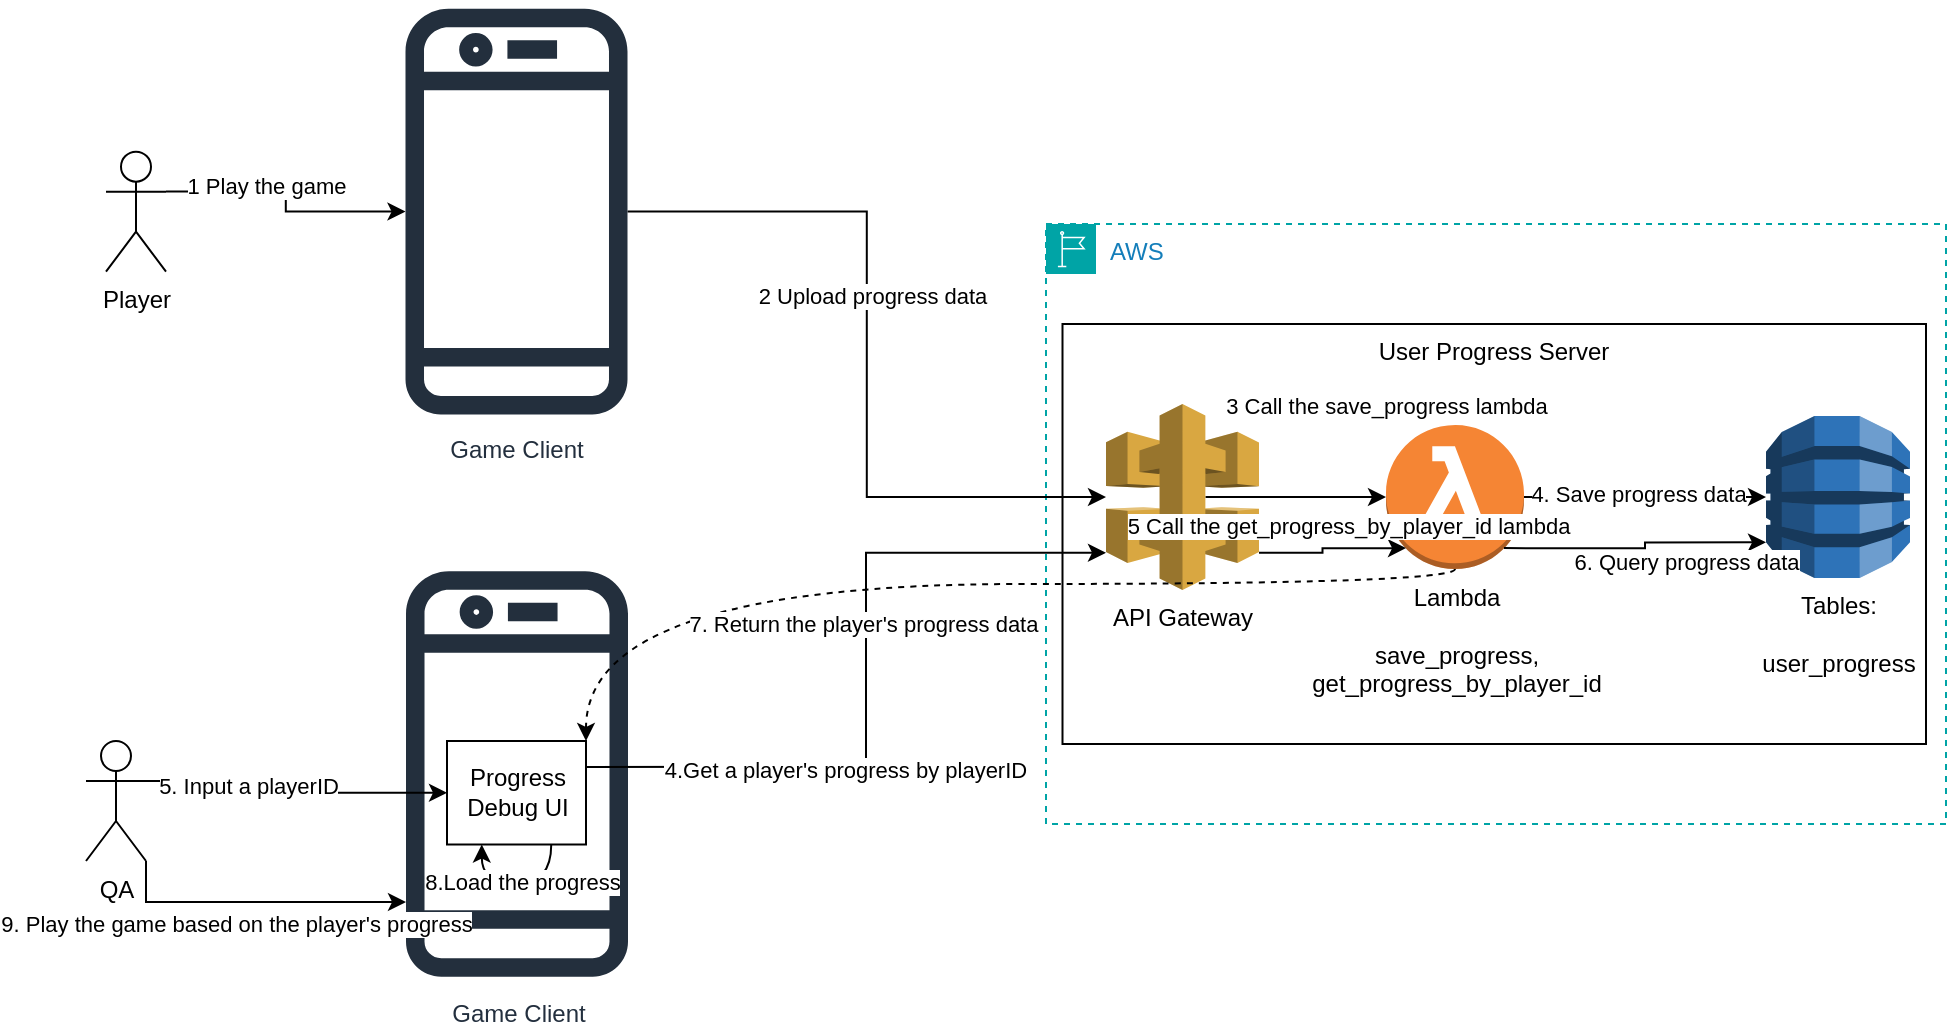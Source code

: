 <mxfile version="26.0.2">
  <diagram name="Page-1" id="GxO4DzfJPCLEWfdv5AIp">
    <mxGraphModel dx="2261" dy="725" grid="1" gridSize="10" guides="1" tooltips="1" connect="1" arrows="1" fold="1" page="1" pageScale="1" pageWidth="827" pageHeight="1169" math="0" shadow="0">
      <root>
        <mxCell id="0" />
        <mxCell id="1" parent="0" />
        <mxCell id="nZfUMRDImMn_VAjpD-_a-1" value="AWS" style="points=[[0,0],[0.25,0],[0.5,0],[0.75,0],[1,0],[1,0.25],[1,0.5],[1,0.75],[1,1],[0.75,1],[0.5,1],[0.25,1],[0,1],[0,0.75],[0,0.5],[0,0.25]];outlineConnect=0;gradientColor=none;html=1;whiteSpace=wrap;fontSize=12;fontStyle=0;container=1;pointerEvents=0;collapsible=0;recursiveResize=0;shape=mxgraph.aws4.group;grIcon=mxgraph.aws4.group_region;strokeColor=#00A4A6;fillColor=none;verticalAlign=top;align=left;spacingLeft=30;fontColor=#147EBA;dashed=1;" parent="1" vertex="1">
          <mxGeometry x="520" y="150" width="450" height="300" as="geometry" />
        </mxCell>
        <mxCell id="AVbySlQ4fHWuwLLzPywg-11" value="User Progress Server" style="rounded=0;whiteSpace=wrap;html=1;verticalAlign=top;" parent="nZfUMRDImMn_VAjpD-_a-1" vertex="1">
          <mxGeometry x="8.25" y="50" width="431.75" height="210" as="geometry" />
        </mxCell>
        <mxCell id="nZfUMRDImMn_VAjpD-_a-8" style="edgeStyle=orthogonalEdgeStyle;rounded=0;orthogonalLoop=1;jettySize=auto;html=1;exitX=0.65;exitY=0.5;exitDx=0;exitDy=0;exitPerimeter=0;" parent="nZfUMRDImMn_VAjpD-_a-1" source="nZfUMRDImMn_VAjpD-_a-2" target="nZfUMRDImMn_VAjpD-_a-5" edge="1">
          <mxGeometry relative="1" as="geometry" />
        </mxCell>
        <mxCell id="HrLIsz2yKfnk_InutHty-8" value="3 Call the save_progress lambda" style="edgeLabel;html=1;align=center;verticalAlign=middle;resizable=0;points=[];" vertex="1" connectable="0" parent="nZfUMRDImMn_VAjpD-_a-8">
          <mxGeometry x="0.18" y="4" relative="1" as="geometry">
            <mxPoint x="37" y="-42" as="offset" />
          </mxGeometry>
        </mxCell>
        <mxCell id="nZfUMRDImMn_VAjpD-_a-2" value="API Gateway" style="outlineConnect=0;dashed=0;verticalLabelPosition=bottom;verticalAlign=top;align=center;html=1;shape=mxgraph.aws3.api_gateway;fillColor=#D9A741;gradientColor=none;" parent="nZfUMRDImMn_VAjpD-_a-1" vertex="1">
          <mxGeometry x="30" y="90" width="76.5" height="93" as="geometry" />
        </mxCell>
        <mxCell id="nZfUMRDImMn_VAjpD-_a-9" style="edgeStyle=orthogonalEdgeStyle;rounded=0;orthogonalLoop=1;jettySize=auto;html=1;exitX=1;exitY=0.5;exitDx=0;exitDy=0;exitPerimeter=0;" parent="nZfUMRDImMn_VAjpD-_a-1" source="nZfUMRDImMn_VAjpD-_a-5" target="nZfUMRDImMn_VAjpD-_a-6" edge="1">
          <mxGeometry relative="1" as="geometry" />
        </mxCell>
        <mxCell id="AVbySlQ4fHWuwLLzPywg-2" value="4. Save progress data" style="edgeLabel;html=1;align=center;verticalAlign=middle;resizable=0;points=[];" parent="nZfUMRDImMn_VAjpD-_a-9" vertex="1" connectable="0">
          <mxGeometry x="-0.086" y="3" relative="1" as="geometry">
            <mxPoint x="1" y="1" as="offset" />
          </mxGeometry>
        </mxCell>
        <mxCell id="nZfUMRDImMn_VAjpD-_a-5" value="Lambda&lt;div&gt;&lt;br&gt;&lt;/div&gt;&lt;div&gt;save_progress,&lt;/div&gt;&lt;div&gt;get_progress_by_player_id&lt;/div&gt;" style="outlineConnect=0;dashed=0;verticalLabelPosition=bottom;verticalAlign=top;align=center;html=1;shape=mxgraph.aws3.lambda_function;fillColor=#F58534;gradientColor=none;" parent="nZfUMRDImMn_VAjpD-_a-1" vertex="1">
          <mxGeometry x="170" y="100.5" width="69" height="72" as="geometry" />
        </mxCell>
        <mxCell id="nZfUMRDImMn_VAjpD-_a-6" value="Tables:&lt;div&gt;&lt;br&gt;&lt;/div&gt;&lt;div&gt;user_progress&lt;/div&gt;" style="outlineConnect=0;dashed=0;verticalLabelPosition=bottom;verticalAlign=top;align=center;html=1;shape=mxgraph.aws3.dynamo_db;fillColor=#2E73B8;gradientColor=none;" parent="nZfUMRDImMn_VAjpD-_a-1" vertex="1">
          <mxGeometry x="360" y="96" width="72" height="81" as="geometry" />
        </mxCell>
        <mxCell id="AVbySlQ4fHWuwLLzPywg-8" style="edgeStyle=orthogonalEdgeStyle;rounded=0;orthogonalLoop=1;jettySize=auto;html=1;exitX=1;exitY=0.8;exitDx=0;exitDy=0;exitPerimeter=0;entryX=0.145;entryY=0.855;entryDx=0;entryDy=0;entryPerimeter=0;" parent="nZfUMRDImMn_VAjpD-_a-1" source="nZfUMRDImMn_VAjpD-_a-2" target="nZfUMRDImMn_VAjpD-_a-5" edge="1">
          <mxGeometry relative="1" as="geometry" />
        </mxCell>
        <mxCell id="HrLIsz2yKfnk_InutHty-9" value="5 Call the get_progress_by_player_id&amp;nbsp;&lt;span style=&quot;background-color: light-dark(#ffffff, var(--ge-dark-color, #121212)); color: light-dark(rgb(0, 0, 0), rgb(255, 255, 255));&quot;&gt;lambda&lt;/span&gt;" style="edgeLabel;html=1;align=center;verticalAlign=middle;resizable=0;points=[];" vertex="1" connectable="0" parent="AVbySlQ4fHWuwLLzPywg-8">
          <mxGeometry x="-0.222" y="-2" relative="1" as="geometry">
            <mxPoint x="15" y="-16" as="offset" />
          </mxGeometry>
        </mxCell>
        <mxCell id="AVbySlQ4fHWuwLLzPywg-9" style="edgeStyle=orthogonalEdgeStyle;rounded=0;orthogonalLoop=1;jettySize=auto;html=1;exitX=0.855;exitY=0.855;exitDx=0;exitDy=0;exitPerimeter=0;entryX=0;entryY=0.78;entryDx=0;entryDy=0;entryPerimeter=0;" parent="nZfUMRDImMn_VAjpD-_a-1" source="nZfUMRDImMn_VAjpD-_a-5" target="nZfUMRDImMn_VAjpD-_a-6" edge="1">
          <mxGeometry relative="1" as="geometry" />
        </mxCell>
        <mxCell id="AVbySlQ4fHWuwLLzPywg-10" value="6. Query progress data" style="edgeLabel;html=1;align=center;verticalAlign=middle;resizable=0;points=[];" parent="AVbySlQ4fHWuwLLzPywg-9" vertex="1" connectable="0">
          <mxGeometry x="-0.627" y="3" relative="1" as="geometry">
            <mxPoint x="66" y="10" as="offset" />
          </mxGeometry>
        </mxCell>
        <mxCell id="nZfUMRDImMn_VAjpD-_a-15" value="" style="edgeStyle=orthogonalEdgeStyle;rounded=0;orthogonalLoop=1;jettySize=auto;html=1;" parent="1" source="HrLIsz2yKfnk_InutHty-1" target="nZfUMRDImMn_VAjpD-_a-2" edge="1">
          <mxGeometry relative="1" as="geometry">
            <mxPoint x="351.5" y="427.5" as="targetPoint" />
          </mxGeometry>
        </mxCell>
        <mxCell id="AVbySlQ4fHWuwLLzPywg-1" value="2 Upload progress data" style="edgeLabel;html=1;align=center;verticalAlign=middle;resizable=0;points=[];" parent="nZfUMRDImMn_VAjpD-_a-15" vertex="1" connectable="0">
          <mxGeometry x="-0.158" y="2" relative="1" as="geometry">
            <mxPoint y="1" as="offset" />
          </mxGeometry>
        </mxCell>
        <mxCell id="nZfUMRDImMn_VAjpD-_a-7" value="Game Client" style="sketch=0;outlineConnect=0;fontColor=#232F3E;gradientColor=none;fillColor=#232F3D;strokeColor=none;dashed=0;verticalLabelPosition=bottom;verticalAlign=top;align=center;html=1;fontSize=12;fontStyle=0;aspect=fixed;pointerEvents=1;shape=mxgraph.aws4.mobile_client;" parent="1" vertex="1">
          <mxGeometry x="200" y="319.41" width="111" height="211.17" as="geometry" />
        </mxCell>
        <mxCell id="AVbySlQ4fHWuwLLzPywg-5" value="Progress Debug UI" style="rounded=0;whiteSpace=wrap;html=1;" parent="1" vertex="1">
          <mxGeometry x="220.5" y="408.5" width="69.5" height="51.75" as="geometry" />
        </mxCell>
        <mxCell id="AVbySlQ4fHWuwLLzPywg-6" style="edgeStyle=orthogonalEdgeStyle;rounded=0;orthogonalLoop=1;jettySize=auto;html=1;exitX=1;exitY=0.25;exitDx=0;exitDy=0;entryX=0;entryY=0.8;entryDx=0;entryDy=0;entryPerimeter=0;" parent="1" source="AVbySlQ4fHWuwLLzPywg-5" target="nZfUMRDImMn_VAjpD-_a-2" edge="1">
          <mxGeometry relative="1" as="geometry">
            <Array as="points">
              <mxPoint x="430" y="421" />
              <mxPoint x="430" y="314" />
            </Array>
          </mxGeometry>
        </mxCell>
        <mxCell id="AVbySlQ4fHWuwLLzPywg-7" value="4.Get a player&#39;s progress by playerID&amp;nbsp;" style="edgeLabel;html=1;align=center;verticalAlign=middle;resizable=0;points=[];" parent="AVbySlQ4fHWuwLLzPywg-6" vertex="1" connectable="0">
          <mxGeometry x="-0.424" relative="1" as="geometry">
            <mxPoint x="25" y="1" as="offset" />
          </mxGeometry>
        </mxCell>
        <mxCell id="AVbySlQ4fHWuwLLzPywg-17" style="edgeStyle=orthogonalEdgeStyle;rounded=0;orthogonalLoop=1;jettySize=auto;html=1;exitX=1;exitY=0.333;exitDx=0;exitDy=0;exitPerimeter=0;" parent="1" source="AVbySlQ4fHWuwLLzPywg-14" target="AVbySlQ4fHWuwLLzPywg-5" edge="1">
          <mxGeometry relative="1" as="geometry" />
        </mxCell>
        <mxCell id="AVbySlQ4fHWuwLLzPywg-18" value="5. Input a playerID" style="edgeLabel;html=1;align=center;verticalAlign=middle;resizable=0;points=[];" parent="AVbySlQ4fHWuwLLzPywg-17" vertex="1" connectable="0">
          <mxGeometry x="-0.046" y="4" relative="1" as="geometry">
            <mxPoint x="-24" y="6" as="offset" />
          </mxGeometry>
        </mxCell>
        <mxCell id="HrLIsz2yKfnk_InutHty-15" style="edgeStyle=orthogonalEdgeStyle;rounded=0;orthogonalLoop=1;jettySize=auto;html=1;exitX=1;exitY=1;exitDx=0;exitDy=0;exitPerimeter=0;" edge="1" parent="1" source="AVbySlQ4fHWuwLLzPywg-14" target="nZfUMRDImMn_VAjpD-_a-7">
          <mxGeometry relative="1" as="geometry">
            <Array as="points">
              <mxPoint x="70" y="489" />
            </Array>
          </mxGeometry>
        </mxCell>
        <mxCell id="HrLIsz2yKfnk_InutHty-17" value="9. Play the game based on the player&#39;s progress" style="edgeLabel;html=1;align=center;verticalAlign=middle;resizable=0;points=[];" vertex="1" connectable="0" parent="HrLIsz2yKfnk_InutHty-15">
          <mxGeometry x="-0.143" y="1" relative="1" as="geometry">
            <mxPoint x="1" y="12" as="offset" />
          </mxGeometry>
        </mxCell>
        <mxCell id="AVbySlQ4fHWuwLLzPywg-14" value="QA" style="shape=umlActor;verticalLabelPosition=bottom;verticalAlign=top;html=1;outlineConnect=0;" parent="1" vertex="1">
          <mxGeometry x="40" y="408.5" width="30" height="60" as="geometry" />
        </mxCell>
        <mxCell id="HrLIsz2yKfnk_InutHty-1" value="Game Client" style="sketch=0;outlineConnect=0;fontColor=#232F3E;gradientColor=none;fillColor=#232F3D;strokeColor=none;dashed=0;verticalLabelPosition=bottom;verticalAlign=top;align=center;html=1;fontSize=12;fontStyle=0;aspect=fixed;pointerEvents=1;shape=mxgraph.aws4.mobile_client;" vertex="1" parent="1">
          <mxGeometry x="199.75" y="38.24" width="111" height="211.17" as="geometry" />
        </mxCell>
        <mxCell id="HrLIsz2yKfnk_InutHty-4" style="edgeStyle=orthogonalEdgeStyle;rounded=0;orthogonalLoop=1;jettySize=auto;html=1;exitX=1;exitY=0.333;exitDx=0;exitDy=0;exitPerimeter=0;" edge="1" parent="1" source="HrLIsz2yKfnk_InutHty-3" target="HrLIsz2yKfnk_InutHty-1">
          <mxGeometry relative="1" as="geometry" />
        </mxCell>
        <mxCell id="HrLIsz2yKfnk_InutHty-5" value="1 Play the game" style="edgeLabel;html=1;align=center;verticalAlign=middle;resizable=0;points=[];" vertex="1" connectable="0" parent="HrLIsz2yKfnk_InutHty-4">
          <mxGeometry x="-0.229" y="3" relative="1" as="geometry">
            <mxPoint as="offset" />
          </mxGeometry>
        </mxCell>
        <mxCell id="HrLIsz2yKfnk_InutHty-3" value="Player" style="shape=umlActor;verticalLabelPosition=bottom;verticalAlign=top;html=1;outlineConnect=0;" vertex="1" parent="1">
          <mxGeometry x="50" y="113.83" width="30" height="60" as="geometry" />
        </mxCell>
        <mxCell id="HrLIsz2yKfnk_InutHty-13" style="edgeStyle=orthogonalEdgeStyle;curved=1;rounded=0;orthogonalLoop=1;jettySize=auto;html=1;exitX=0.5;exitY=1;exitDx=0;exitDy=0;exitPerimeter=0;entryX=1;entryY=0;entryDx=0;entryDy=0;dashed=1;" edge="1" parent="1" source="nZfUMRDImMn_VAjpD-_a-5" target="AVbySlQ4fHWuwLLzPywg-5">
          <mxGeometry relative="1" as="geometry">
            <Array as="points">
              <mxPoint x="725" y="330" />
              <mxPoint x="290" y="330" />
            </Array>
          </mxGeometry>
        </mxCell>
        <mxCell id="HrLIsz2yKfnk_InutHty-14" value="7. Return the player&#39;s progress data&amp;nbsp;" style="edgeLabel;html=1;align=center;verticalAlign=middle;resizable=0;points=[];" vertex="1" connectable="0" parent="HrLIsz2yKfnk_InutHty-13">
          <mxGeometry x="0.395" y="11" relative="1" as="geometry">
            <mxPoint x="61" y="9" as="offset" />
          </mxGeometry>
        </mxCell>
        <mxCell id="HrLIsz2yKfnk_InutHty-19" style="edgeStyle=orthogonalEdgeStyle;curved=1;rounded=0;orthogonalLoop=1;jettySize=auto;html=1;exitX=0.75;exitY=1;exitDx=0;exitDy=0;entryX=0.25;entryY=1;entryDx=0;entryDy=0;" edge="1" parent="1" source="AVbySlQ4fHWuwLLzPywg-5" target="AVbySlQ4fHWuwLLzPywg-5">
          <mxGeometry relative="1" as="geometry">
            <Array as="points">
              <mxPoint x="273" y="480" />
              <mxPoint x="238" y="480" />
            </Array>
          </mxGeometry>
        </mxCell>
        <mxCell id="HrLIsz2yKfnk_InutHty-20" value="8.Load the progress" style="edgeLabel;html=1;align=center;verticalAlign=middle;resizable=0;points=[];" vertex="1" connectable="0" parent="HrLIsz2yKfnk_InutHty-19">
          <mxGeometry x="-0.074" y="-1" relative="1" as="geometry">
            <mxPoint as="offset" />
          </mxGeometry>
        </mxCell>
      </root>
    </mxGraphModel>
  </diagram>
</mxfile>

